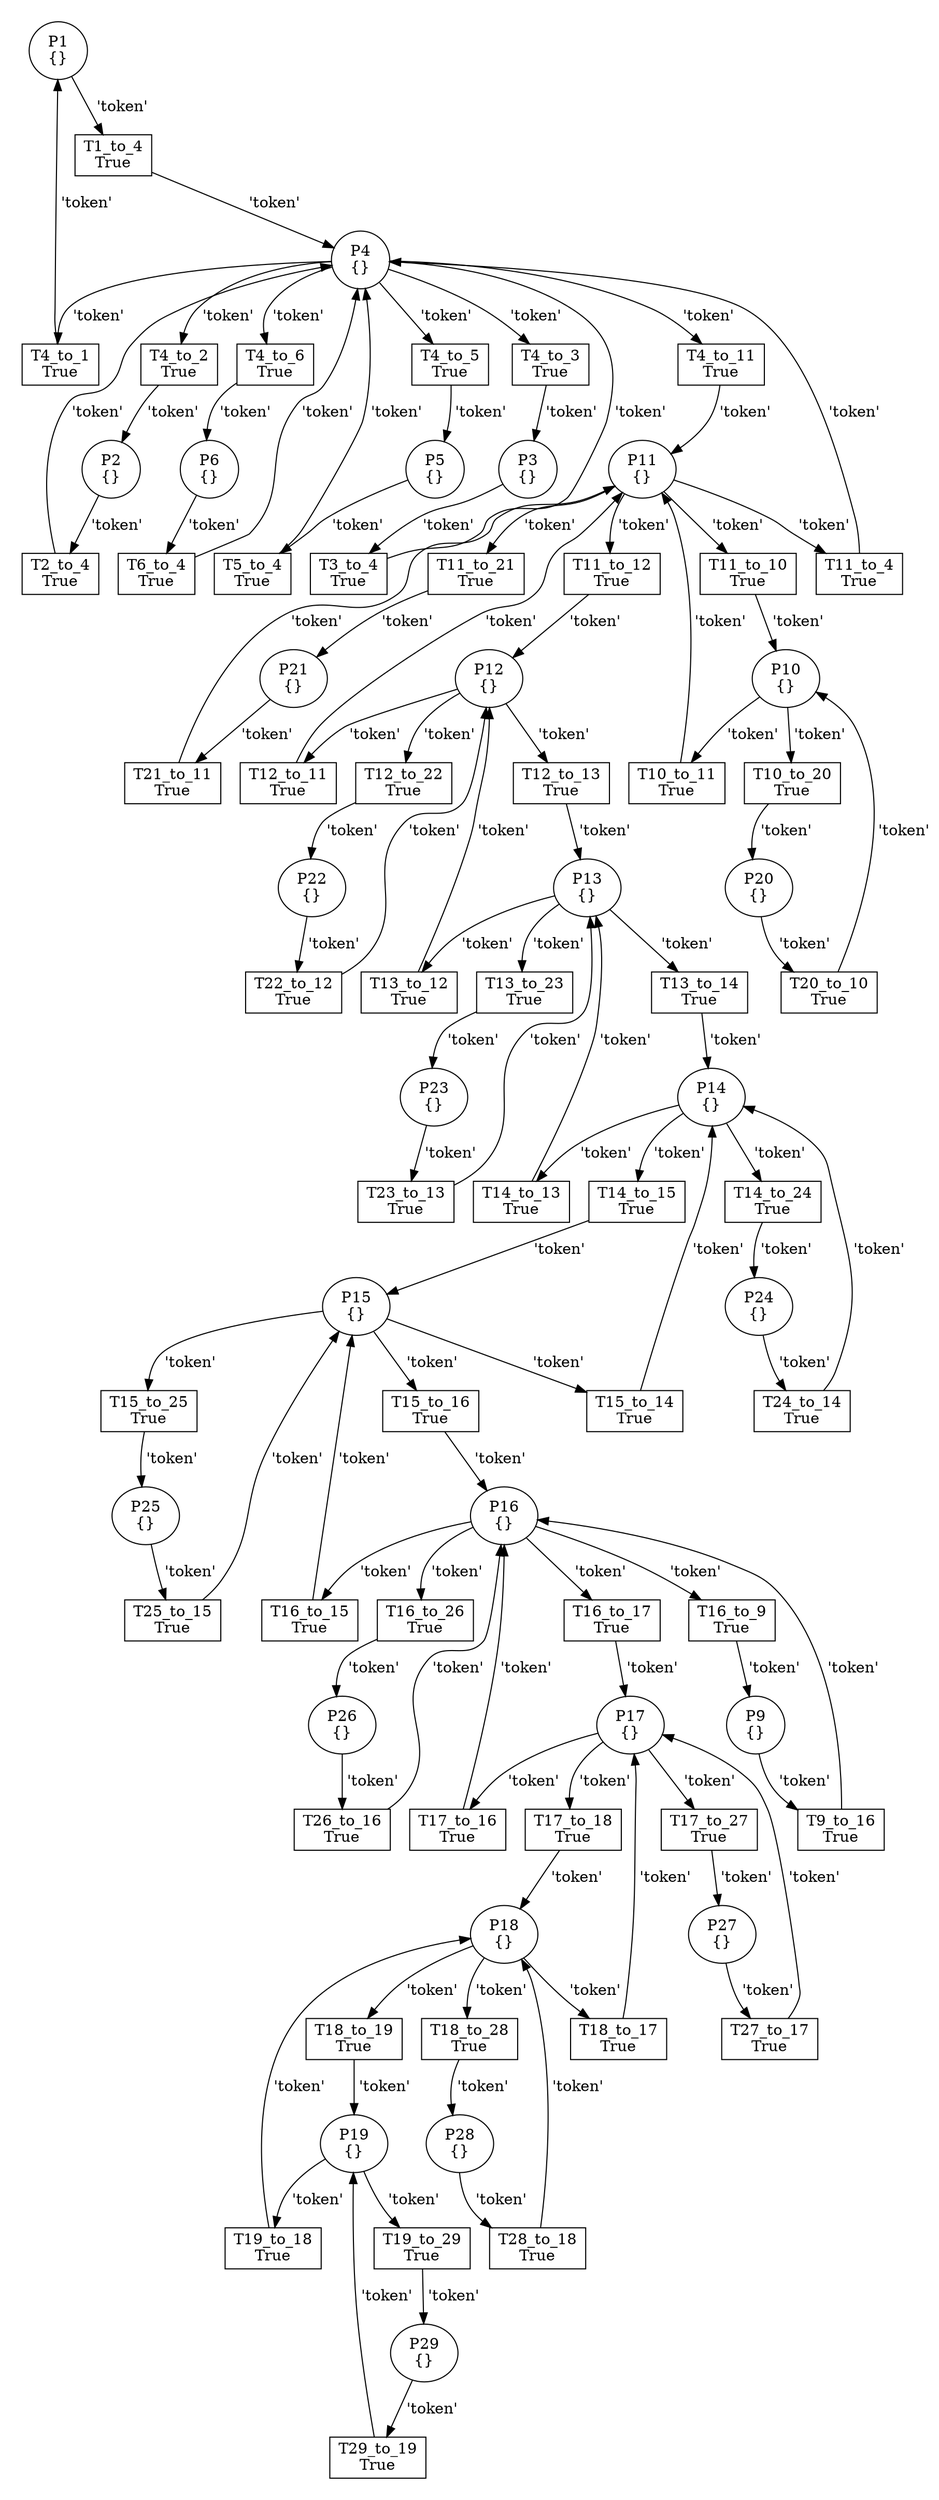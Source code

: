 digraph {
  node [label="N", fillcolor="#FFFFFF", fontcolor="#000000", style=filled];
  edge [style="solid"];
  graph [splines="true", overlap="false"];
  subgraph cluster_2471546298800 {
    graph [
      style="invis"
    ];
    node_0
      [
        shape="ellipse"
        label="P1\n{}"
        tooltip="P1"
        id="node_0"
      ];
    node_1
      [
        shape="ellipse"
        label="P2\n{}"
        tooltip="P2"
        id="node_1"
      ];
    node_10
      [
        shape="ellipse"
        label="P13\n{}"
        tooltip="P13"
        id="node_10"
      ];
    node_11
      [
        shape="ellipse"
        label="P14\n{}"
        tooltip="P14"
        id="node_11"
      ];
    node_12
      [
        shape="ellipse"
        label="P15\n{}"
        tooltip="P15"
        id="node_12"
      ];
    node_13
      [
        shape="ellipse"
        label="P16\n{}"
        tooltip="P16"
        id="node_13"
      ];
    node_14
      [
        shape="ellipse"
        label="P17\n{}"
        tooltip="P17"
        id="node_14"
      ];
    node_15
      [
        shape="ellipse"
        label="P18\n{}"
        tooltip="P18"
        id="node_15"
      ];
    node_16
      [
        shape="ellipse"
        label="P19\n{}"
        tooltip="P19"
        id="node_16"
      ];
    node_17
      [
        shape="ellipse"
        label="P20\n{}"
        tooltip="P20"
        id="node_17"
      ];
    node_18
      [
        shape="ellipse"
        label="P21\n{}"
        tooltip="P21"
        id="node_18"
      ];
    node_19
      [
        shape="ellipse"
        label="P22\n{}"
        tooltip="P22"
        id="node_19"
      ];
    node_2
      [
        shape="ellipse"
        label="P3\n{}"
        tooltip="P3"
        id="node_2"
      ];
    node_20
      [
        shape="ellipse"
        label="P23\n{}"
        tooltip="P23"
        id="node_20"
      ];
    node_21
      [
        shape="ellipse"
        label="P24\n{}"
        tooltip="P24"
        id="node_21"
      ];
    node_22
      [
        shape="ellipse"
        label="P25\n{}"
        tooltip="P25"
        id="node_22"
      ];
    node_23
      [
        shape="ellipse"
        label="P26\n{}"
        tooltip="P26"
        id="node_23"
      ];
    node_24
      [
        shape="ellipse"
        label="P27\n{}"
        tooltip="P27"
        id="node_24"
      ];
    node_25
      [
        shape="ellipse"
        label="P28\n{}"
        tooltip="P28"
        id="node_25"
      ];
    node_26
      [
        shape="ellipse"
        label="P29\n{}"
        tooltip="P29"
        id="node_26"
      ];
    node_27
      [
        shape="rectangle"
        label="T1_to_4\nTrue"
        tooltip="T1_to_4"
        id="node_27"
      ];
    node_28
      [
        shape="rectangle"
        label="T2_to_4\nTrue"
        tooltip="T2_to_4"
        id="node_28"
      ];
    node_29
      [
        shape="rectangle"
        label="T3_to_4\nTrue"
        tooltip="T3_to_4"
        id="node_29"
      ];
    node_3
      [
        shape="ellipse"
        label="P4\n{}"
        tooltip="P4"
        id="node_3"
      ];
    node_30
      [
        shape="rectangle"
        label="T4_to_1\nTrue"
        tooltip="T4_to_1"
        id="node_30"
      ];
    node_31
      [
        shape="rectangle"
        label="T4_to_2\nTrue"
        tooltip="T4_to_2"
        id="node_31"
      ];
    node_32
      [
        shape="rectangle"
        label="T4_to_3\nTrue"
        tooltip="T4_to_3"
        id="node_32"
      ];
    node_33
      [
        shape="rectangle"
        label="T4_to_6\nTrue"
        tooltip="T4_to_6"
        id="node_33"
      ];
    node_34
      [
        shape="rectangle"
        label="T4_to_5\nTrue"
        tooltip="T4_to_5"
        id="node_34"
      ];
    node_35
      [
        shape="rectangle"
        label="T4_to_11\nTrue"
        tooltip="T4_to_11"
        id="node_35"
      ];
    node_36
      [
        shape="rectangle"
        label="T5_to_4\nTrue"
        tooltip="T5_to_4"
        id="node_36"
      ];
    node_37
      [
        shape="rectangle"
        label="T6_to_4\nTrue"
        tooltip="T6_to_4"
        id="node_37"
      ];
    node_38
      [
        shape="rectangle"
        label="T9_to_16\nTrue"
        tooltip="T9_to_16"
        id="node_38"
      ];
    node_39
      [
        shape="rectangle"
        label="T10_to_11\nTrue"
        tooltip="T10_to_11"
        id="node_39"
      ];
    node_4
      [
        shape="ellipse"
        label="P5\n{}"
        tooltip="P5"
        id="node_4"
      ];
    node_40
      [
        shape="rectangle"
        label="T10_to_20\nTrue"
        tooltip="T10_to_20"
        id="node_40"
      ];
    node_41
      [
        shape="rectangle"
        label="T11_to_4\nTrue"
        tooltip="T11_to_4"
        id="node_41"
      ];
    node_42
      [
        shape="rectangle"
        label="T11_to_10\nTrue"
        tooltip="T11_to_10"
        id="node_42"
      ];
    node_43
      [
        shape="rectangle"
        label="T11_to_21\nTrue"
        tooltip="T11_to_21"
        id="node_43"
      ];
    node_44
      [
        shape="rectangle"
        label="T11_to_12\nTrue"
        tooltip="T11_to_12"
        id="node_44"
      ];
    node_45
      [
        shape="rectangle"
        label="T12_to_11\nTrue"
        tooltip="T12_to_11"
        id="node_45"
      ];
    node_46
      [
        shape="rectangle"
        label="T12_to_22\nTrue"
        tooltip="T12_to_22"
        id="node_46"
      ];
    node_47
      [
        shape="rectangle"
        label="T12_to_13\nTrue"
        tooltip="T12_to_13"
        id="node_47"
      ];
    node_48
      [
        shape="rectangle"
        label="T13_to_12\nTrue"
        tooltip="T13_to_12"
        id="node_48"
      ];
    node_49
      [
        shape="rectangle"
        label="T13_to_23\nTrue"
        tooltip="T13_to_23"
        id="node_49"
      ];
    node_5
      [
        shape="ellipse"
        label="P6\n{}"
        tooltip="P6"
        id="node_5"
      ];
    node_50
      [
        shape="rectangle"
        label="T13_to_14\nTrue"
        tooltip="T13_to_14"
        id="node_50"
      ];
    node_51
      [
        shape="rectangle"
        label="T14_to_13\nTrue"
        tooltip="T14_to_13"
        id="node_51"
      ];
    node_52
      [
        shape="rectangle"
        label="T14_to_24\nTrue"
        tooltip="T14_to_24"
        id="node_52"
      ];
    node_53
      [
        shape="rectangle"
        label="T14_to_15\nTrue"
        tooltip="T14_to_15"
        id="node_53"
      ];
    node_54
      [
        shape="rectangle"
        label="T15_to_14\nTrue"
        tooltip="T15_to_14"
        id="node_54"
      ];
    node_55
      [
        shape="rectangle"
        label="T15_to_25\nTrue"
        tooltip="T15_to_25"
        id="node_55"
      ];
    node_56
      [
        shape="rectangle"
        label="T15_to_16\nTrue"
        tooltip="T15_to_16"
        id="node_56"
      ];
    node_57
      [
        shape="rectangle"
        label="T16_to_15\nTrue"
        tooltip="T16_to_15"
        id="node_57"
      ];
    node_58
      [
        shape="rectangle"
        label="T16_to_26\nTrue"
        tooltip="T16_to_26"
        id="node_58"
      ];
    node_59
      [
        shape="rectangle"
        label="T16_to_17\nTrue"
        tooltip="T16_to_17"
        id="node_59"
      ];
    node_6
      [
        shape="ellipse"
        label="P9\n{}"
        tooltip="P9"
        id="node_6"
      ];
    node_60
      [
        shape="rectangle"
        label="T16_to_9\nTrue"
        tooltip="T16_to_9"
        id="node_60"
      ];
    node_61
      [
        shape="rectangle"
        label="T17_to_16\nTrue"
        tooltip="T17_to_16"
        id="node_61"
      ];
    node_62
      [
        shape="rectangle"
        label="T17_to_27\nTrue"
        tooltip="T17_to_27"
        id="node_62"
      ];
    node_63
      [
        shape="rectangle"
        label="T17_to_18\nTrue"
        tooltip="T17_to_18"
        id="node_63"
      ];
    node_64
      [
        shape="rectangle"
        label="T18_to_17\nTrue"
        tooltip="T18_to_17"
        id="node_64"
      ];
    node_65
      [
        shape="rectangle"
        label="T18_to_28\nTrue"
        tooltip="T18_to_28"
        id="node_65"
      ];
    node_66
      [
        shape="rectangle"
        label="T18_to_19\nTrue"
        tooltip="T18_to_19"
        id="node_66"
      ];
    node_67
      [
        shape="rectangle"
        label="T19_to_18\nTrue"
        tooltip="T19_to_18"
        id="node_67"
      ];
    node_68
      [
        shape="rectangle"
        label="T19_to_29\nTrue"
        tooltip="T19_to_29"
        id="node_68"
      ];
    node_69
      [
        shape="rectangle"
        label="T20_to_10\nTrue"
        tooltip="T20_to_10"
        id="node_69"
      ];
    node_7
      [
        shape="ellipse"
        label="P10\n{}"
        tooltip="P10"
        id="node_7"
      ];
    node_70
      [
        shape="rectangle"
        label="T21_to_11\nTrue"
        tooltip="T21_to_11"
        id="node_70"
      ];
    node_71
      [
        shape="rectangle"
        label="T22_to_12\nTrue"
        tooltip="T22_to_12"
        id="node_71"
      ];
    node_72
      [
        shape="rectangle"
        label="T23_to_13\nTrue"
        tooltip="T23_to_13"
        id="node_72"
      ];
    node_73
      [
        shape="rectangle"
        label="T24_to_14\nTrue"
        tooltip="T24_to_14"
        id="node_73"
      ];
    node_74
      [
        shape="rectangle"
        label="T25_to_15\nTrue"
        tooltip="T25_to_15"
        id="node_74"
      ];
    node_75
      [
        shape="rectangle"
        label="T26_to_16\nTrue"
        tooltip="T26_to_16"
        id="node_75"
      ];
    node_76
      [
        shape="rectangle"
        label="T27_to_17\nTrue"
        tooltip="T27_to_17"
        id="node_76"
      ];
    node_77
      [
        shape="rectangle"
        label="T28_to_18\nTrue"
        tooltip="T28_to_18"
        id="node_77"
      ];
    node_78
      [
        shape="rectangle"
        label="T29_to_19\nTrue"
        tooltip="T29_to_19"
        id="node_78"
      ];
    node_8
      [
        shape="ellipse"
        label="P11\n{}"
        tooltip="P11"
        id="node_8"
      ];
    node_9
      [
        shape="ellipse"
        label="P12\n{}"
        tooltip="P12"
        id="node_9"
      ];
    node_0 -> node_27
      [
        arrowhead="normal"
        label=" 'token' "
      ];
    node_27 -> node_3
      [
        arrowhead="normal"
        label=" 'token' "
      ];
    node_1 -> node_28
      [
        arrowhead="normal"
        label=" 'token' "
      ];
    node_28 -> node_3
      [
        arrowhead="normal"
        label=" 'token' "
      ];
    node_2 -> node_29
      [
        arrowhead="normal"
        label=" 'token' "
      ];
    node_29 -> node_3
      [
        arrowhead="normal"
        label=" 'token' "
      ];
    node_3 -> node_30
      [
        arrowhead="normal"
        label=" 'token' "
      ];
    node_30 -> node_0
      [
        arrowhead="normal"
        label=" 'token' "
      ];
    node_3 -> node_31
      [
        arrowhead="normal"
        label=" 'token' "
      ];
    node_31 -> node_1
      [
        arrowhead="normal"
        label=" 'token' "
      ];
    node_3 -> node_32
      [
        arrowhead="normal"
        label=" 'token' "
      ];
    node_32 -> node_2
      [
        arrowhead="normal"
        label=" 'token' "
      ];
    node_3 -> node_33
      [
        arrowhead="normal"
        label=" 'token' "
      ];
    node_33 -> node_5
      [
        arrowhead="normal"
        label=" 'token' "
      ];
    node_3 -> node_34
      [
        arrowhead="normal"
        label=" 'token' "
      ];
    node_34 -> node_4
      [
        arrowhead="normal"
        label=" 'token' "
      ];
    node_3 -> node_35
      [
        arrowhead="normal"
        label=" 'token' "
      ];
    node_35 -> node_8
      [
        arrowhead="normal"
        label=" 'token' "
      ];
    node_4 -> node_36
      [
        arrowhead="normal"
        label=" 'token' "
      ];
    node_36 -> node_3
      [
        arrowhead="normal"
        label=" 'token' "
      ];
    node_5 -> node_37
      [
        arrowhead="normal"
        label=" 'token' "
      ];
    node_37 -> node_3
      [
        arrowhead="normal"
        label=" 'token' "
      ];
    node_6 -> node_38
      [
        arrowhead="normal"
        label=" 'token' "
      ];
    node_38 -> node_13
      [
        arrowhead="normal"
        label=" 'token' "
      ];
    node_7 -> node_39
      [
        arrowhead="normal"
        label=" 'token' "
      ];
    node_39 -> node_8
      [
        arrowhead="normal"
        label=" 'token' "
      ];
    node_7 -> node_40
      [
        arrowhead="normal"
        label=" 'token' "
      ];
    node_40 -> node_17
      [
        arrowhead="normal"
        label=" 'token' "
      ];
    node_8 -> node_41
      [
        arrowhead="normal"
        label=" 'token' "
      ];
    node_41 -> node_3
      [
        arrowhead="normal"
        label=" 'token' "
      ];
    node_8 -> node_42
      [
        arrowhead="normal"
        label=" 'token' "
      ];
    node_42 -> node_7
      [
        arrowhead="normal"
        label=" 'token' "
      ];
    node_8 -> node_43
      [
        arrowhead="normal"
        label=" 'token' "
      ];
    node_43 -> node_18
      [
        arrowhead="normal"
        label=" 'token' "
      ];
    node_8 -> node_44
      [
        arrowhead="normal"
        label=" 'token' "
      ];
    node_44 -> node_9
      [
        arrowhead="normal"
        label=" 'token' "
      ];
    node_9 -> node_45
      [
        arrowhead="normal"
        label=" 'token' "
      ];
    node_45 -> node_8
      [
        arrowhead="normal"
        label=" 'token' "
      ];
    node_9 -> node_46
      [
        arrowhead="normal"
        label=" 'token' "
      ];
    node_46 -> node_19
      [
        arrowhead="normal"
        label=" 'token' "
      ];
    node_9 -> node_47
      [
        arrowhead="normal"
        label=" 'token' "
      ];
    node_47 -> node_10
      [
        arrowhead="normal"
        label=" 'token' "
      ];
    node_10 -> node_48
      [
        arrowhead="normal"
        label=" 'token' "
      ];
    node_48 -> node_9
      [
        arrowhead="normal"
        label=" 'token' "
      ];
    node_10 -> node_49
      [
        arrowhead="normal"
        label=" 'token' "
      ];
    node_49 -> node_20
      [
        arrowhead="normal"
        label=" 'token' "
      ];
    node_10 -> node_50
      [
        arrowhead="normal"
        label=" 'token' "
      ];
    node_50 -> node_11
      [
        arrowhead="normal"
        label=" 'token' "
      ];
    node_11 -> node_51
      [
        arrowhead="normal"
        label=" 'token' "
      ];
    node_51 -> node_10
      [
        arrowhead="normal"
        label=" 'token' "
      ];
    node_11 -> node_52
      [
        arrowhead="normal"
        label=" 'token' "
      ];
    node_52 -> node_21
      [
        arrowhead="normal"
        label=" 'token' "
      ];
    node_11 -> node_53
      [
        arrowhead="normal"
        label=" 'token' "
      ];
    node_53 -> node_12
      [
        arrowhead="normal"
        label=" 'token' "
      ];
    node_12 -> node_54
      [
        arrowhead="normal"
        label=" 'token' "
      ];
    node_54 -> node_11
      [
        arrowhead="normal"
        label=" 'token' "
      ];
    node_12 -> node_55
      [
        arrowhead="normal"
        label=" 'token' "
      ];
    node_55 -> node_22
      [
        arrowhead="normal"
        label=" 'token' "
      ];
    node_12 -> node_56
      [
        arrowhead="normal"
        label=" 'token' "
      ];
    node_56 -> node_13
      [
        arrowhead="normal"
        label=" 'token' "
      ];
    node_13 -> node_57
      [
        arrowhead="normal"
        label=" 'token' "
      ];
    node_57 -> node_12
      [
        arrowhead="normal"
        label=" 'token' "
      ];
    node_13 -> node_58
      [
        arrowhead="normal"
        label=" 'token' "
      ];
    node_58 -> node_23
      [
        arrowhead="normal"
        label=" 'token' "
      ];
    node_13 -> node_59
      [
        arrowhead="normal"
        label=" 'token' "
      ];
    node_59 -> node_14
      [
        arrowhead="normal"
        label=" 'token' "
      ];
    node_13 -> node_60
      [
        arrowhead="normal"
        label=" 'token' "
      ];
    node_60 -> node_6
      [
        arrowhead="normal"
        label=" 'token' "
      ];
    node_14 -> node_61
      [
        arrowhead="normal"
        label=" 'token' "
      ];
    node_61 -> node_13
      [
        arrowhead="normal"
        label=" 'token' "
      ];
    node_14 -> node_62
      [
        arrowhead="normal"
        label=" 'token' "
      ];
    node_62 -> node_24
      [
        arrowhead="normal"
        label=" 'token' "
      ];
    node_14 -> node_63
      [
        arrowhead="normal"
        label=" 'token' "
      ];
    node_63 -> node_15
      [
        arrowhead="normal"
        label=" 'token' "
      ];
    node_15 -> node_64
      [
        arrowhead="normal"
        label=" 'token' "
      ];
    node_64 -> node_14
      [
        arrowhead="normal"
        label=" 'token' "
      ];
    node_15 -> node_65
      [
        arrowhead="normal"
        label=" 'token' "
      ];
    node_65 -> node_25
      [
        arrowhead="normal"
        label=" 'token' "
      ];
    node_15 -> node_66
      [
        arrowhead="normal"
        label=" 'token' "
      ];
    node_66 -> node_16
      [
        arrowhead="normal"
        label=" 'token' "
      ];
    node_16 -> node_67
      [
        arrowhead="normal"
        label=" 'token' "
      ];
    node_67 -> node_15
      [
        arrowhead="normal"
        label=" 'token' "
      ];
    node_16 -> node_68
      [
        arrowhead="normal"
        label=" 'token' "
      ];
    node_68 -> node_26
      [
        arrowhead="normal"
        label=" 'token' "
      ];
    node_17 -> node_69
      [
        arrowhead="normal"
        label=" 'token' "
      ];
    node_69 -> node_7
      [
        arrowhead="normal"
        label=" 'token' "
      ];
    node_18 -> node_70
      [
        arrowhead="normal"
        label=" 'token' "
      ];
    node_70 -> node_8
      [
        arrowhead="normal"
        label=" 'token' "
      ];
    node_19 -> node_71
      [
        arrowhead="normal"
        label=" 'token' "
      ];
    node_71 -> node_9
      [
        arrowhead="normal"
        label=" 'token' "
      ];
    node_20 -> node_72
      [
        arrowhead="normal"
        label=" 'token' "
      ];
    node_72 -> node_10
      [
        arrowhead="normal"
        label=" 'token' "
      ];
    node_21 -> node_73
      [
        arrowhead="normal"
        label=" 'token' "
      ];
    node_73 -> node_11
      [
        arrowhead="normal"
        label=" 'token' "
      ];
    node_22 -> node_74
      [
        arrowhead="normal"
        label=" 'token' "
      ];
    node_74 -> node_12
      [
        arrowhead="normal"
        label=" 'token' "
      ];
    node_23 -> node_75
      [
        arrowhead="normal"
        label=" 'token' "
      ];
    node_75 -> node_13
      [
        arrowhead="normal"
        label=" 'token' "
      ];
    node_24 -> node_76
      [
        arrowhead="normal"
        label=" 'token' "
      ];
    node_76 -> node_14
      [
        arrowhead="normal"
        label=" 'token' "
      ];
    node_25 -> node_77
      [
        arrowhead="normal"
        label=" 'token' "
      ];
    node_77 -> node_15
      [
        arrowhead="normal"
        label=" 'token' "
      ];
    node_26 -> node_78
      [
        arrowhead="normal"
        label=" 'token' "
      ];
    node_78 -> node_16
      [
        arrowhead="normal"
        label=" 'token' "
      ];
  }
}